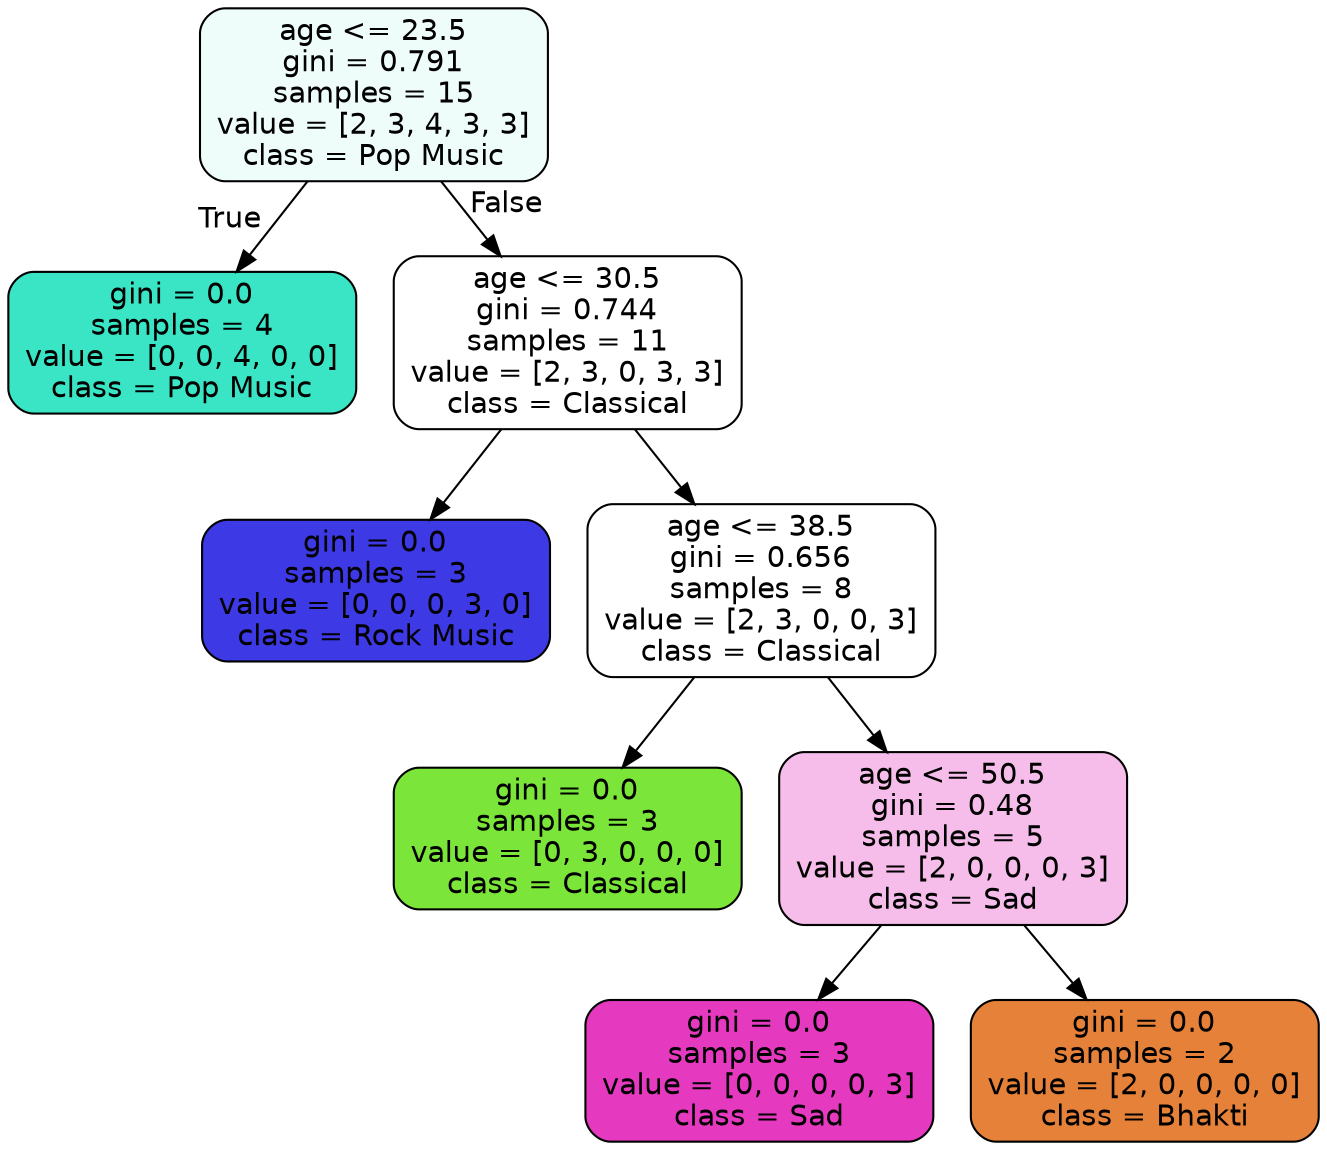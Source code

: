 digraph Tree {
node [shape=box, style="filled, rounded", color="black", fontname="helvetica"] ;
edge [fontname="helvetica"] ;
0 [label="age <= 23.5\ngini = 0.791\nsamples = 15\nvalue = [2, 3, 4, 3, 3]\nclass = Pop Music", fillcolor="#effdfa"] ;
1 [label="gini = 0.0\nsamples = 4\nvalue = [0, 0, 4, 0, 0]\nclass = Pop Music", fillcolor="#39e5c5"] ;
0 -> 1 [labeldistance=2.5, labelangle=45, headlabel="True"] ;
2 [label="age <= 30.5\ngini = 0.744\nsamples = 11\nvalue = [2, 3, 0, 3, 3]\nclass = Classical", fillcolor="#ffffff"] ;
0 -> 2 [labeldistance=2.5, labelangle=-45, headlabel="False"] ;
3 [label="gini = 0.0\nsamples = 3\nvalue = [0, 0, 0, 3, 0]\nclass = Rock Music", fillcolor="#3c39e5"] ;
2 -> 3 ;
4 [label="age <= 38.5\ngini = 0.656\nsamples = 8\nvalue = [2, 3, 0, 0, 3]\nclass = Classical", fillcolor="#ffffff"] ;
2 -> 4 ;
5 [label="gini = 0.0\nsamples = 3\nvalue = [0, 3, 0, 0, 0]\nclass = Classical", fillcolor="#7be539"] ;
4 -> 5 ;
6 [label="age <= 50.5\ngini = 0.48\nsamples = 5\nvalue = [2, 0, 0, 0, 3]\nclass = Sad", fillcolor="#f6bdea"] ;
4 -> 6 ;
7 [label="gini = 0.0\nsamples = 3\nvalue = [0, 0, 0, 0, 3]\nclass = Sad", fillcolor="#e539c0"] ;
6 -> 7 ;
8 [label="gini = 0.0\nsamples = 2\nvalue = [2, 0, 0, 0, 0]\nclass = Bhakti", fillcolor="#e58139"] ;
6 -> 8 ;
}